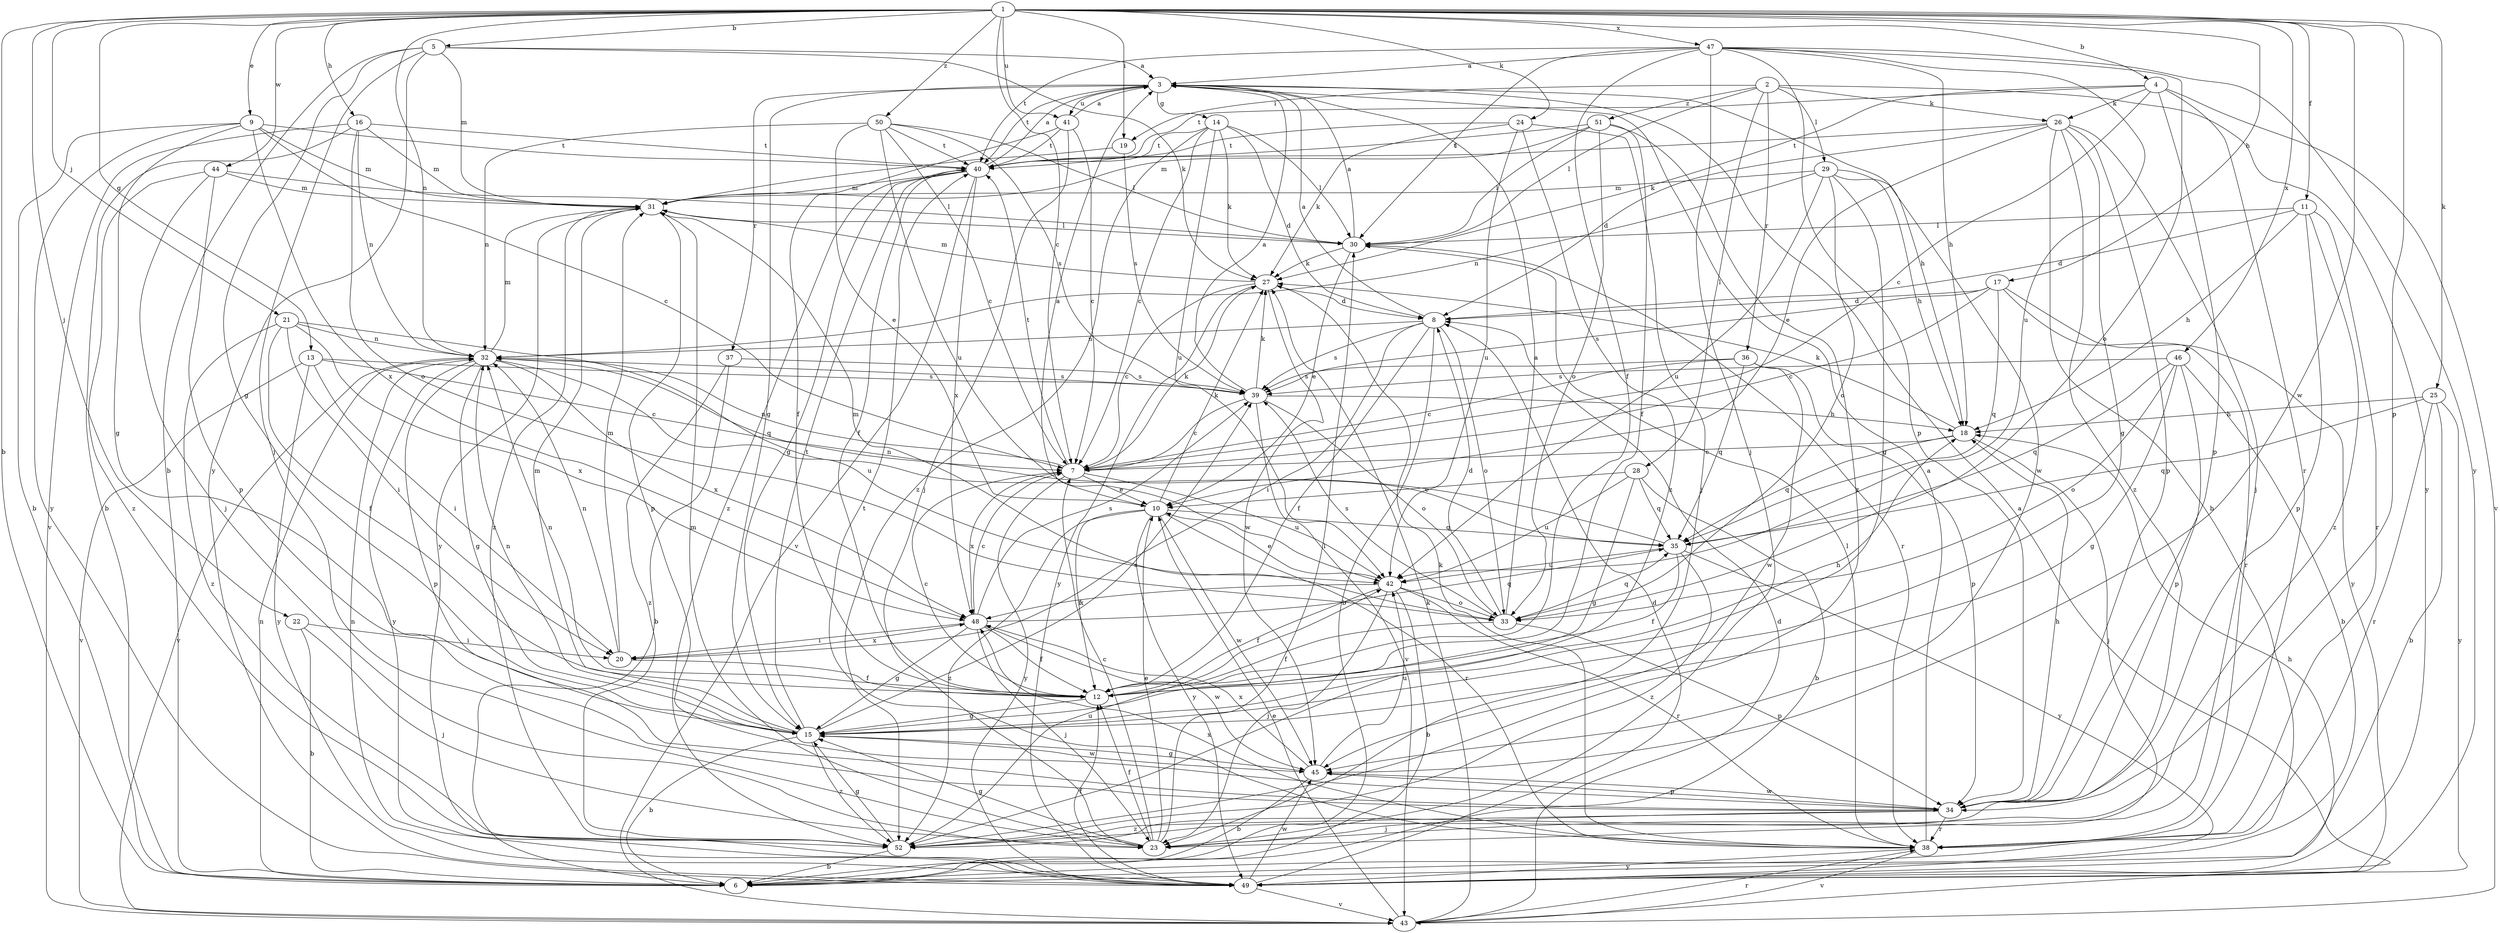 strict digraph  {
	5 -> 3 [label=a];
	8 -> 3 [label=a];
	10 -> 3 [label=a];
	30 -> 3 [label=a];
	33 -> 3 [label=a];
	38 -> 3 [label=a];
	39 -> 3 [label=a];
	40 -> 3 [label=a];
	41 -> 3 [label=a];
	43 -> 3 [label=a];
	47 -> 3 [label=a];
	1 -> 4 [label=b];
	1 -> 5 [label=b];
	1 -> 6 [label=b];
	5 -> 6 [label=b];
	8 -> 6 [label=b];
	9 -> 6 [label=b];
	15 -> 6 [label=b];
	16 -> 6 [label=b];
	22 -> 6 [label=b];
	25 -> 6 [label=b];
	26 -> 6 [label=b];
	28 -> 6 [label=b];
	37 -> 6 [label=b];
	42 -> 6 [label=b];
	45 -> 6 [label=b];
	46 -> 6 [label=b];
	52 -> 6 [label=b];
	1 -> 7 [label=c];
	4 -> 7 [label=c];
	9 -> 7 [label=c];
	12 -> 7 [label=c];
	13 -> 7 [label=c];
	14 -> 7 [label=c];
	17 -> 7 [label=c];
	18 -> 7 [label=c];
	23 -> 7 [label=c];
	27 -> 7 [label=c];
	36 -> 7 [label=c];
	39 -> 7 [label=c];
	41 -> 7 [label=c];
	48 -> 7 [label=c];
	50 -> 7 [label=c];
	11 -> 8 [label=d];
	14 -> 8 [label=d];
	17 -> 8 [label=d];
	26 -> 8 [label=d];
	27 -> 8 [label=d];
	33 -> 8 [label=d];
	43 -> 8 [label=d];
	49 -> 8 [label=d];
	1 -> 9 [label=e];
	7 -> 10 [label=e];
	23 -> 10 [label=e];
	26 -> 10 [label=e];
	28 -> 10 [label=e];
	30 -> 10 [label=e];
	42 -> 10 [label=e];
	43 -> 10 [label=e];
	50 -> 10 [label=e];
	1 -> 11 [label=f];
	8 -> 12 [label=f];
	10 -> 12 [label=f];
	20 -> 12 [label=f];
	21 -> 12 [label=f];
	23 -> 12 [label=f];
	33 -> 12 [label=f];
	35 -> 12 [label=f];
	40 -> 12 [label=f];
	41 -> 12 [label=f];
	42 -> 12 [label=f];
	47 -> 12 [label=f];
	48 -> 12 [label=f];
	49 -> 12 [label=f];
	51 -> 12 [label=f];
	1 -> 13 [label=g];
	3 -> 14 [label=g];
	3 -> 15 [label=g];
	5 -> 15 [label=g];
	9 -> 15 [label=g];
	12 -> 15 [label=g];
	23 -> 15 [label=g];
	26 -> 15 [label=g];
	28 -> 15 [label=g];
	29 -> 15 [label=g];
	32 -> 15 [label=g];
	40 -> 15 [label=g];
	45 -> 15 [label=g];
	46 -> 15 [label=g];
	48 -> 15 [label=g];
	52 -> 15 [label=g];
	1 -> 16 [label=h];
	1 -> 17 [label=h];
	3 -> 18 [label=h];
	11 -> 18 [label=h];
	12 -> 18 [label=h];
	25 -> 18 [label=h];
	29 -> 18 [label=h];
	34 -> 18 [label=h];
	39 -> 18 [label=h];
	47 -> 18 [label=h];
	49 -> 18 [label=h];
	1 -> 19 [label=i];
	2 -> 19 [label=i];
	8 -> 20 [label=i];
	13 -> 20 [label=i];
	21 -> 20 [label=i];
	22 -> 20 [label=i];
	48 -> 20 [label=i];
	1 -> 21 [label=j];
	1 -> 22 [label=j];
	5 -> 23 [label=j];
	18 -> 23 [label=j];
	22 -> 23 [label=j];
	24 -> 23 [label=j];
	26 -> 23 [label=j];
	34 -> 23 [label=j];
	41 -> 23 [label=j];
	42 -> 23 [label=j];
	44 -> 23 [label=j];
	47 -> 23 [label=j];
	48 -> 23 [label=j];
	1 -> 24 [label=k];
	1 -> 25 [label=k];
	2 -> 26 [label=k];
	4 -> 26 [label=k];
	4 -> 27 [label=k];
	5 -> 27 [label=k];
	7 -> 27 [label=k];
	10 -> 27 [label=k];
	14 -> 27 [label=k];
	18 -> 27 [label=k];
	24 -> 27 [label=k];
	30 -> 27 [label=k];
	38 -> 27 [label=k];
	39 -> 27 [label=k];
	43 -> 27 [label=k];
	2 -> 28 [label=l];
	2 -> 29 [label=l];
	2 -> 30 [label=l];
	11 -> 30 [label=l];
	14 -> 30 [label=l];
	23 -> 30 [label=l];
	31 -> 30 [label=l];
	38 -> 30 [label=l];
	44 -> 30 [label=l];
	47 -> 30 [label=l];
	50 -> 30 [label=l];
	51 -> 30 [label=l];
	5 -> 31 [label=m];
	9 -> 31 [label=m];
	15 -> 31 [label=m];
	16 -> 31 [label=m];
	19 -> 31 [label=m];
	20 -> 31 [label=m];
	23 -> 31 [label=m];
	27 -> 31 [label=m];
	29 -> 31 [label=m];
	32 -> 31 [label=m];
	33 -> 31 [label=m];
	40 -> 31 [label=m];
	44 -> 31 [label=m];
	51 -> 31 [label=m];
	1 -> 32 [label=n];
	6 -> 32 [label=n];
	7 -> 32 [label=n];
	8 -> 32 [label=n];
	12 -> 32 [label=n];
	15 -> 32 [label=n];
	16 -> 32 [label=n];
	20 -> 32 [label=n];
	21 -> 32 [label=n];
	29 -> 32 [label=n];
	35 -> 32 [label=n];
	49 -> 32 [label=n];
	50 -> 32 [label=n];
	8 -> 33 [label=o];
	16 -> 33 [label=o];
	29 -> 33 [label=o];
	39 -> 33 [label=o];
	42 -> 33 [label=o];
	46 -> 33 [label=o];
	47 -> 33 [label=o];
	51 -> 33 [label=o];
	1 -> 34 [label=p];
	4 -> 34 [label=p];
	11 -> 34 [label=p];
	26 -> 34 [label=p];
	31 -> 34 [label=p];
	32 -> 34 [label=p];
	33 -> 34 [label=p];
	36 -> 34 [label=p];
	44 -> 34 [label=p];
	45 -> 34 [label=p];
	46 -> 34 [label=p];
	47 -> 34 [label=p];
	10 -> 35 [label=q];
	17 -> 35 [label=q];
	18 -> 35 [label=q];
	21 -> 35 [label=q];
	25 -> 35 [label=q];
	28 -> 35 [label=q];
	33 -> 35 [label=q];
	36 -> 35 [label=q];
	46 -> 35 [label=q];
	48 -> 35 [label=q];
	2 -> 36 [label=r];
	3 -> 37 [label=r];
	4 -> 38 [label=r];
	10 -> 38 [label=r];
	11 -> 38 [label=r];
	17 -> 38 [label=r];
	25 -> 38 [label=r];
	30 -> 38 [label=r];
	34 -> 38 [label=r];
	42 -> 38 [label=r];
	43 -> 38 [label=r];
	8 -> 39 [label=s];
	13 -> 39 [label=s];
	15 -> 39 [label=s];
	17 -> 39 [label=s];
	19 -> 39 [label=s];
	32 -> 39 [label=s];
	33 -> 39 [label=s];
	36 -> 39 [label=s];
	37 -> 39 [label=s];
	46 -> 39 [label=s];
	48 -> 39 [label=s];
	50 -> 39 [label=s];
	3 -> 40 [label=t];
	4 -> 40 [label=t];
	7 -> 40 [label=t];
	9 -> 40 [label=t];
	14 -> 40 [label=t];
	15 -> 40 [label=t];
	16 -> 40 [label=t];
	24 -> 40 [label=t];
	26 -> 40 [label=t];
	38 -> 40 [label=t];
	41 -> 40 [label=t];
	47 -> 40 [label=t];
	50 -> 40 [label=t];
	51 -> 40 [label=t];
	1 -> 41 [label=u];
	3 -> 41 [label=u];
	7 -> 42 [label=u];
	14 -> 42 [label=u];
	24 -> 42 [label=u];
	28 -> 42 [label=u];
	29 -> 42 [label=u];
	32 -> 42 [label=u];
	35 -> 42 [label=u];
	45 -> 42 [label=u];
	47 -> 42 [label=u];
	50 -> 42 [label=u];
	52 -> 42 [label=u];
	4 -> 43 [label=v];
	13 -> 43 [label=v];
	16 -> 43 [label=v];
	32 -> 43 [label=v];
	38 -> 43 [label=v];
	39 -> 43 [label=v];
	40 -> 43 [label=v];
	49 -> 43 [label=v];
	1 -> 44 [label=w];
	1 -> 45 [label=w];
	10 -> 45 [label=w];
	15 -> 45 [label=w];
	27 -> 45 [label=w];
	29 -> 45 [label=w];
	34 -> 45 [label=w];
	36 -> 45 [label=w];
	48 -> 45 [label=w];
	49 -> 45 [label=w];
	1 -> 46 [label=x];
	1 -> 47 [label=x];
	7 -> 48 [label=x];
	9 -> 48 [label=x];
	20 -> 48 [label=x];
	21 -> 48 [label=x];
	32 -> 48 [label=x];
	38 -> 48 [label=x];
	40 -> 48 [label=x];
	42 -> 48 [label=x];
	45 -> 48 [label=x];
	2 -> 49 [label=y];
	5 -> 49 [label=y];
	7 -> 49 [label=y];
	9 -> 49 [label=y];
	10 -> 49 [label=y];
	13 -> 49 [label=y];
	17 -> 49 [label=y];
	25 -> 49 [label=y];
	27 -> 49 [label=y];
	31 -> 49 [label=y];
	32 -> 49 [label=y];
	35 -> 49 [label=y];
	38 -> 49 [label=y];
	47 -> 49 [label=y];
	1 -> 50 [label=z];
	2 -> 51 [label=z];
	10 -> 52 [label=z];
	11 -> 52 [label=z];
	14 -> 52 [label=z];
	15 -> 52 [label=z];
	21 -> 52 [label=z];
	24 -> 52 [label=z];
	26 -> 52 [label=z];
	31 -> 52 [label=z];
	34 -> 52 [label=z];
	35 -> 52 [label=z];
	37 -> 52 [label=z];
	40 -> 52 [label=z];
	44 -> 52 [label=z];
	51 -> 52 [label=z];
}
